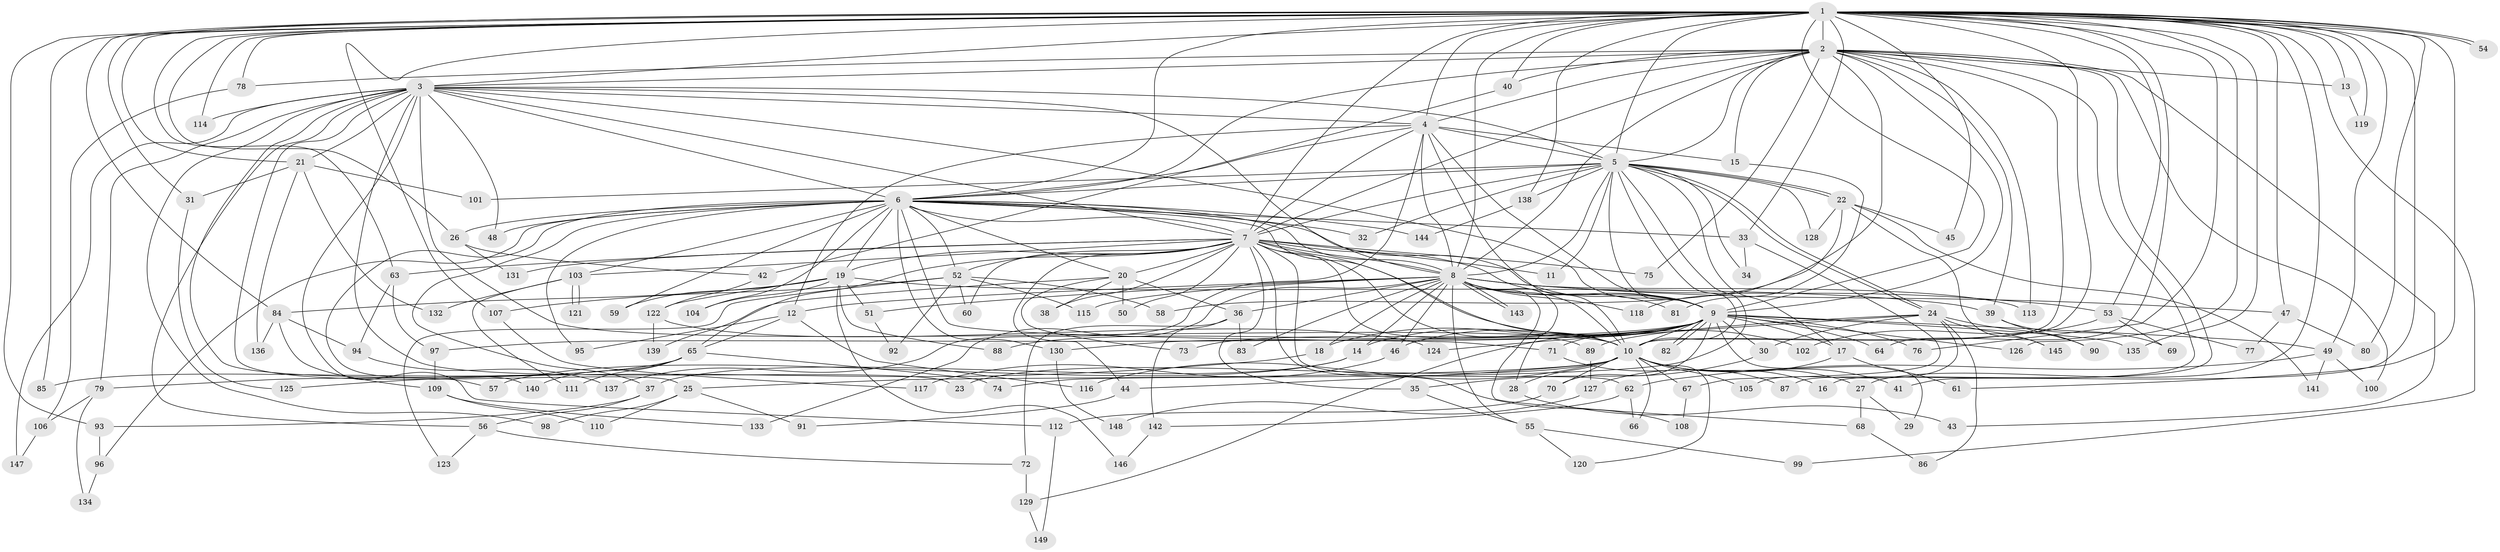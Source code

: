// Generated by graph-tools (version 1.1) at 2025/34/03/09/25 02:34:53]
// undirected, 149 vertices, 323 edges
graph export_dot {
graph [start="1"]
  node [color=gray90,style=filled];
  1;
  2;
  3;
  4;
  5;
  6;
  7;
  8;
  9;
  10;
  11;
  12;
  13;
  14;
  15;
  16;
  17;
  18;
  19;
  20;
  21;
  22;
  23;
  24;
  25;
  26;
  27;
  28;
  29;
  30;
  31;
  32;
  33;
  34;
  35;
  36;
  37;
  38;
  39;
  40;
  41;
  42;
  43;
  44;
  45;
  46;
  47;
  48;
  49;
  50;
  51;
  52;
  53;
  54;
  55;
  56;
  57;
  58;
  59;
  60;
  61;
  62;
  63;
  64;
  65;
  66;
  67;
  68;
  69;
  70;
  71;
  72;
  73;
  74;
  75;
  76;
  77;
  78;
  79;
  80;
  81;
  82;
  83;
  84;
  85;
  86;
  87;
  88;
  89;
  90;
  91;
  92;
  93;
  94;
  95;
  96;
  97;
  98;
  99;
  100;
  101;
  102;
  103;
  104;
  105;
  106;
  107;
  108;
  109;
  110;
  111;
  112;
  113;
  114;
  115;
  116;
  117;
  118;
  119;
  120;
  121;
  122;
  123;
  124;
  125;
  126;
  127;
  128;
  129;
  130;
  131;
  132;
  133;
  134;
  135;
  136;
  137;
  138;
  139;
  140;
  141;
  142;
  143;
  144;
  145;
  146;
  147;
  148;
  149;
  1 -- 2;
  1 -- 3;
  1 -- 4;
  1 -- 5;
  1 -- 6;
  1 -- 7;
  1 -- 8;
  1 -- 9;
  1 -- 10;
  1 -- 13;
  1 -- 21;
  1 -- 26;
  1 -- 27;
  1 -- 31;
  1 -- 33;
  1 -- 40;
  1 -- 41;
  1 -- 45;
  1 -- 47;
  1 -- 49;
  1 -- 53;
  1 -- 54;
  1 -- 54;
  1 -- 61;
  1 -- 63;
  1 -- 64;
  1 -- 76;
  1 -- 78;
  1 -- 80;
  1 -- 84;
  1 -- 85;
  1 -- 93;
  1 -- 99;
  1 -- 107;
  1 -- 114;
  1 -- 119;
  1 -- 126;
  1 -- 135;
  1 -- 138;
  2 -- 3;
  2 -- 4;
  2 -- 5;
  2 -- 6;
  2 -- 7;
  2 -- 8;
  2 -- 9;
  2 -- 10;
  2 -- 13;
  2 -- 15;
  2 -- 16;
  2 -- 39;
  2 -- 40;
  2 -- 43;
  2 -- 58;
  2 -- 75;
  2 -- 78;
  2 -- 87;
  2 -- 100;
  2 -- 113;
  3 -- 4;
  3 -- 5;
  3 -- 6;
  3 -- 7;
  3 -- 8;
  3 -- 9;
  3 -- 10;
  3 -- 21;
  3 -- 23;
  3 -- 25;
  3 -- 48;
  3 -- 56;
  3 -- 57;
  3 -- 79;
  3 -- 98;
  3 -- 112;
  3 -- 114;
  3 -- 147;
  4 -- 5;
  4 -- 6;
  4 -- 7;
  4 -- 8;
  4 -- 9;
  4 -- 10;
  4 -- 12;
  4 -- 15;
  4 -- 137;
  5 -- 6;
  5 -- 7;
  5 -- 8;
  5 -- 9;
  5 -- 10;
  5 -- 11;
  5 -- 17;
  5 -- 22;
  5 -- 22;
  5 -- 24;
  5 -- 24;
  5 -- 32;
  5 -- 34;
  5 -- 74;
  5 -- 101;
  5 -- 128;
  5 -- 138;
  6 -- 7;
  6 -- 8;
  6 -- 9;
  6 -- 10;
  6 -- 19;
  6 -- 20;
  6 -- 26;
  6 -- 32;
  6 -- 33;
  6 -- 37;
  6 -- 48;
  6 -- 52;
  6 -- 59;
  6 -- 71;
  6 -- 95;
  6 -- 96;
  6 -- 103;
  6 -- 104;
  6 -- 130;
  6 -- 140;
  6 -- 144;
  7 -- 8;
  7 -- 9;
  7 -- 10;
  7 -- 11;
  7 -- 19;
  7 -- 20;
  7 -- 35;
  7 -- 38;
  7 -- 44;
  7 -- 50;
  7 -- 52;
  7 -- 60;
  7 -- 62;
  7 -- 63;
  7 -- 65;
  7 -- 75;
  7 -- 89;
  7 -- 102;
  7 -- 103;
  7 -- 108;
  7 -- 131;
  8 -- 9;
  8 -- 10;
  8 -- 12;
  8 -- 14;
  8 -- 18;
  8 -- 28;
  8 -- 36;
  8 -- 46;
  8 -- 47;
  8 -- 51;
  8 -- 53;
  8 -- 55;
  8 -- 68;
  8 -- 81;
  8 -- 83;
  8 -- 113;
  8 -- 115;
  8 -- 118;
  8 -- 133;
  8 -- 143;
  8 -- 143;
  9 -- 10;
  9 -- 14;
  9 -- 17;
  9 -- 18;
  9 -- 29;
  9 -- 30;
  9 -- 46;
  9 -- 49;
  9 -- 64;
  9 -- 70;
  9 -- 71;
  9 -- 73;
  9 -- 76;
  9 -- 82;
  9 -- 82;
  9 -- 88;
  9 -- 97;
  9 -- 126;
  9 -- 129;
  9 -- 130;
  9 -- 135;
  10 -- 16;
  10 -- 23;
  10 -- 25;
  10 -- 27;
  10 -- 28;
  10 -- 41;
  10 -- 44;
  10 -- 66;
  10 -- 67;
  10 -- 70;
  10 -- 105;
  10 -- 116;
  10 -- 120;
  12 -- 65;
  12 -- 95;
  12 -- 116;
  13 -- 119;
  14 -- 37;
  14 -- 57;
  15 -- 81;
  17 -- 61;
  17 -- 127;
  18 -- 125;
  19 -- 39;
  19 -- 51;
  19 -- 59;
  19 -- 84;
  19 -- 88;
  19 -- 104;
  19 -- 122;
  19 -- 146;
  20 -- 36;
  20 -- 38;
  20 -- 50;
  20 -- 73;
  20 -- 139;
  21 -- 31;
  21 -- 101;
  21 -- 132;
  21 -- 136;
  22 -- 45;
  22 -- 118;
  22 -- 128;
  22 -- 141;
  22 -- 145;
  24 -- 30;
  24 -- 86;
  24 -- 89;
  24 -- 90;
  24 -- 105;
  24 -- 124;
  24 -- 145;
  25 -- 91;
  25 -- 98;
  25 -- 110;
  26 -- 42;
  26 -- 131;
  27 -- 29;
  27 -- 68;
  28 -- 43;
  30 -- 35;
  31 -- 125;
  33 -- 34;
  33 -- 67;
  35 -- 55;
  36 -- 72;
  36 -- 83;
  36 -- 142;
  37 -- 56;
  37 -- 93;
  39 -- 69;
  39 -- 90;
  40 -- 42;
  42 -- 122;
  44 -- 91;
  46 -- 117;
  47 -- 77;
  47 -- 80;
  49 -- 62;
  49 -- 100;
  49 -- 141;
  51 -- 92;
  52 -- 58;
  52 -- 60;
  52 -- 92;
  52 -- 107;
  52 -- 115;
  52 -- 123;
  53 -- 69;
  53 -- 77;
  53 -- 102;
  55 -- 99;
  55 -- 120;
  56 -- 72;
  56 -- 123;
  62 -- 66;
  62 -- 142;
  63 -- 94;
  63 -- 97;
  65 -- 74;
  65 -- 79;
  65 -- 85;
  65 -- 111;
  65 -- 140;
  67 -- 108;
  68 -- 86;
  70 -- 112;
  71 -- 87;
  72 -- 129;
  78 -- 106;
  79 -- 106;
  79 -- 134;
  84 -- 94;
  84 -- 109;
  84 -- 136;
  89 -- 127;
  93 -- 96;
  94 -- 137;
  96 -- 134;
  97 -- 109;
  103 -- 111;
  103 -- 121;
  103 -- 121;
  103 -- 132;
  106 -- 147;
  107 -- 117;
  109 -- 110;
  109 -- 133;
  112 -- 149;
  122 -- 124;
  122 -- 139;
  127 -- 148;
  129 -- 149;
  130 -- 148;
  138 -- 144;
  142 -- 146;
}
